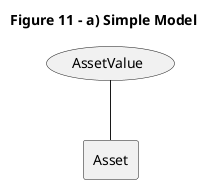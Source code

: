 @startuml
title Figure 11 - a) Simple Model

' archimate #Motivation "AssetValue" <<motivation-value>>
(AssetValue)
rectangle Asset

AssetValue -- Asset

@enduml